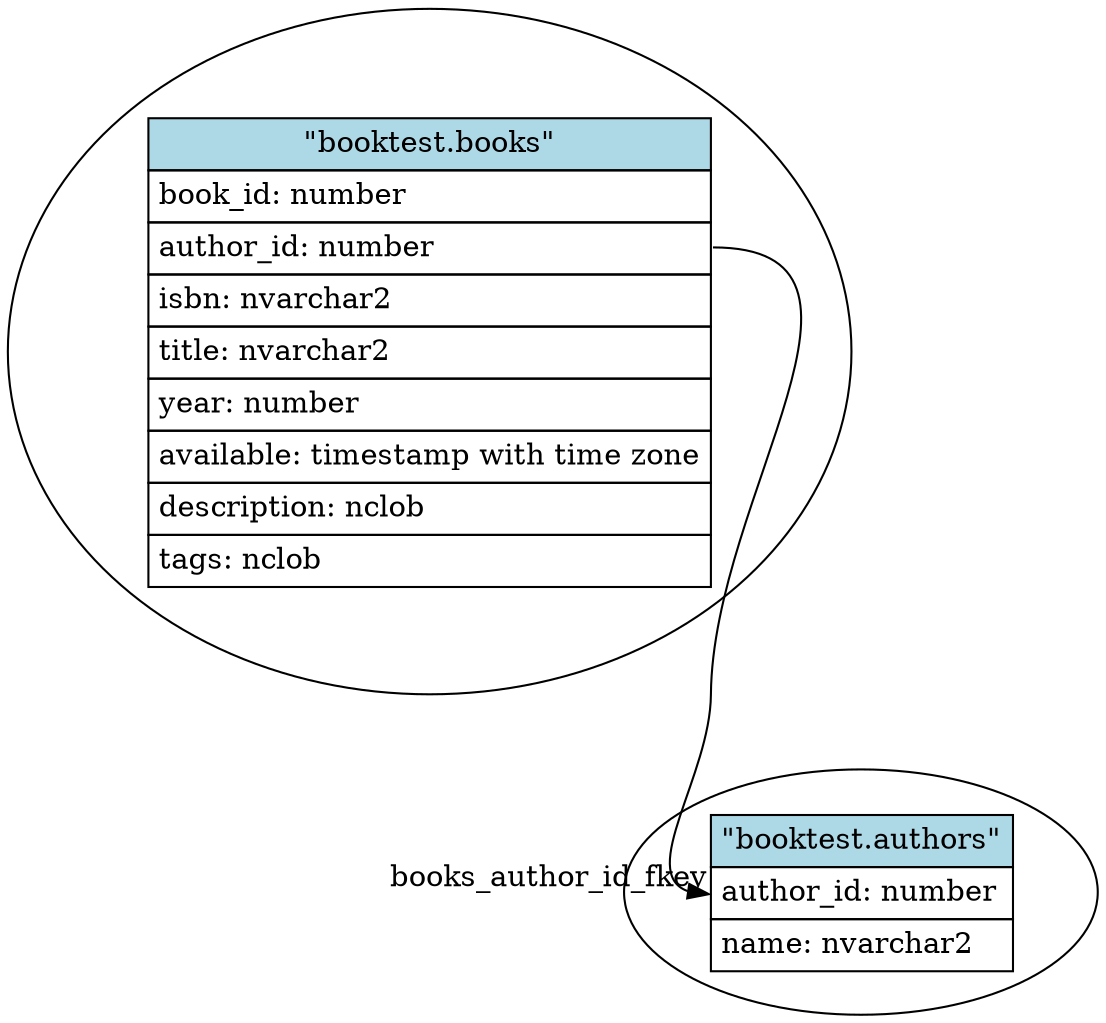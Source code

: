 // Generated by xo for the booktest schema.
digraph booktest {
	// Nodes (tables)
	"booktest.authors" [ label=<
		<table border="0" cellborder="1" cellspacing="0" cellpadding="4">
		<tr><td bgcolor="lightblue">"booktest.authors"</td></tr>
		<tr><td align="left" PORT="author_id">author_id: number</td></tr>
		<tr><td align="left" PORT="name">name: nvarchar2</td></tr>
		</table>> ]
	
	"booktest.books" [ label=<
		<table border="0" cellborder="1" cellspacing="0" cellpadding="4">
		<tr><td bgcolor="lightblue">"booktest.books"</td></tr>
		<tr><td align="left" PORT="book_id">book_id: number</td></tr>
		<tr><td align="left" PORT="author_id">author_id: number</td></tr>
		<tr><td align="left" PORT="isbn">isbn: nvarchar2</td></tr>
		<tr><td align="left" PORT="title">title: nvarchar2</td></tr>
		<tr><td align="left" PORT="year">year: number</td></tr>
		<tr><td align="left" PORT="available">available: timestamp with time zone</td></tr>
		<tr><td align="left" PORT="description">description: nclob</td></tr>
		<tr><td align="left" PORT="tags">tags: nclob</td></tr>
		</table>> ]
	
	"booktest.books":"author_id":e -> "booktest.authors":"author_id":w [
		headlabel="books_author_id_fkey"]
}
